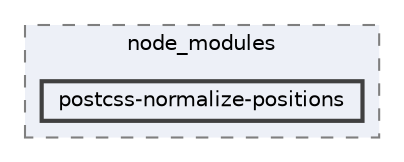 digraph "pkiclassroomrescheduler/src/main/frontend/node_modules/postcss-normalize-positions"
{
 // LATEX_PDF_SIZE
  bgcolor="transparent";
  edge [fontname=Helvetica,fontsize=10,labelfontname=Helvetica,labelfontsize=10];
  node [fontname=Helvetica,fontsize=10,shape=box,height=0.2,width=0.4];
  compound=true
  subgraph clusterdir_72953eda66ccb3a2722c28e1c3e6c23b {
    graph [ bgcolor="#edf0f7", pencolor="grey50", label="node_modules", fontname=Helvetica,fontsize=10 style="filled,dashed", URL="dir_72953eda66ccb3a2722c28e1c3e6c23b.html",tooltip=""]
  dir_f76e98ff7307e9a495d03c6b7c7c645f [label="postcss-normalize-positions", fillcolor="#edf0f7", color="grey25", style="filled,bold", URL="dir_f76e98ff7307e9a495d03c6b7c7c645f.html",tooltip=""];
  }
}
